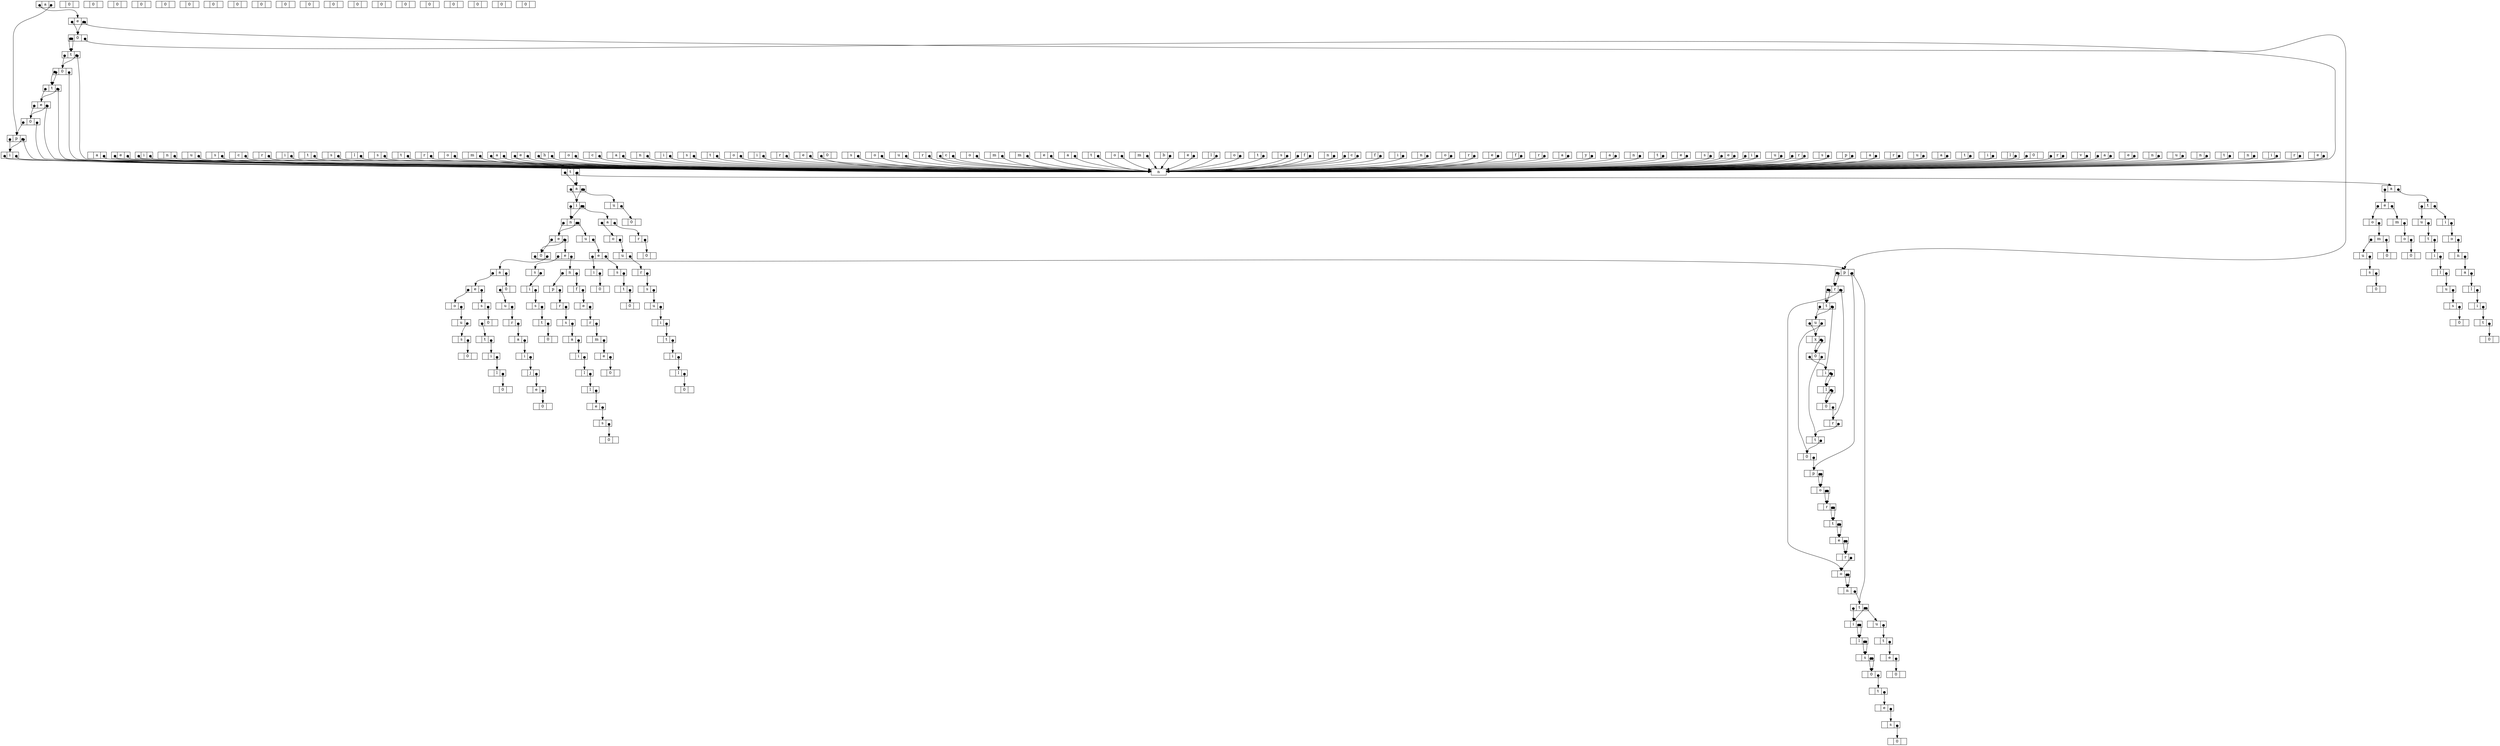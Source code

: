 digraph arbre {
	node [shape=record,height=.1]
	edge [tailclip=false,arrowtail=dot,dir=both]
	n0 [label="<fils> | <lettre> a | <frere>"];
	n0:fils:c -> n1:lettre;
	n1 [label="<fils> | <lettre> c | <frere>"];
	n1:fils:c -> n2:lettre;
	n2 [label="<fils> | <lettre> d | <frere>"];
	n2:fils:c -> n3:lettre;
	n3 [label="<fils> | <lettre> e | <frere>"];
	n3:fils:c -> n4:lettre;
	n4 [label="<fils> | <lettre> f | <frere>"];
	n4:fils:c -> n5:lettre;
	n5 [label="<fils> | <lettre> h | <frere>"];
	n5:fils:c -> n6:lettre;
	n6 [label="<fils> | <lettre> j | <frere>"];
	n6:fils:c -> n7:lettre;
	n7 [label="<fils> | <lettre> l | <frere>"];
	n7:fils:c -> n8:lettre;
	n8 [label="<fils> | <lettre> m | <frere>"];
	n8:fils:c -> n9:lettre;
	n9 [label="<fils> | <lettre> n | <frere>"];
	n9:fils:c -> n10:lettre;
	n10 [label="<fils> | <lettre> o | <frere>"];
	n10:fils:c -> n11:lettre;
	n11 [label="<fils> | <lettre> p | <frere>"];
	n11:fils:c -> n12:lettre;
	n12 [label="<fils> | <lettre> q | <frere>"];
	n12:fils:c -> n13:lettre;
	n13 [label="<fils> | <lettre> r | <frere>"];
	n13:fils:c -> n14:lettre;
	n14 [label="<fils> | <lettre> s | <frere>"];
	n14:fils:c -> n15:lettre;
	n15 [label="<fils> | <lettre> t | <frere>"];
	n15:fils:c -> n16:lettre;
	n16 [label="<fils> | <lettre> u | <frere>"];
	n16:fils:c -> n17:lettre;
	n17 [label="<fils> | <lettre> v | <frere>"];
	n17:frere:c -> n18:lettre;
	n18 [label="<fils> | <lettre> a | <frere>"];
	n18:fils:c -> n19:lettre;
	n19 [label="<fils> | <lettre> i | <frere>"];
	n19:frere:c -> n20:lettre;
	n20 [label="<fils> | <lettre> e | <frere>"];
	n20:fils:c -> n21:lettre;
	n21 [label="<fils> | <lettre> t | <frere>"];
	n21:frere:c -> n22:lettre;
	n22 [label="<fils> | <lettre> i | <frere>"];
	n22:frere:c -> n23:lettre;
	n23 [label="<fils> | <lettre> l | <frere>"];
	n23:frere:c -> n24:lettre;
	n24 [label="<fils> | <lettre> 0 | <frere>"];
	n20:frere:c -> n25:lettre;
	n25 [label="<fils> | <lettre> 0 | <frere>"];
	n18:frere:c -> n26:lettre;
	n26 [label="<fils> | <lettre> i | <frere>"];
	n26:frere:c -> n27:lettre;
	n27 [label="<fils> | <lettre> s | <frere>"];
	n27:frere:c -> n28:lettre;
	n28 [label="<fils> | <lettre> s | <frere>"];
	n28:frere:c -> n29:lettre;
	n29 [label="<fils> | <lettre> e | <frere>"];
	n29:frere:c -> n30:lettre;
	n30 [label="<fils> | <lettre> a | <frere>"];
	n30:frere:c -> n31:lettre;
	n31 [label="<fils> | <lettre> u | <frere>"];
	n31:frere:c -> n32:lettre;
	n32 [label="<fils> | <lettre> 0 | <frere>"];
	n16:frere:c -> n33:lettre;
	n33 [label="<fils> | <lettre> n | <frere>"];
	n33:frere:c -> n34:lettre;
	n34 [label="<fils> | <lettre> 0 | <frere>"];
	n15:frere:c -> n35:lettre;
	n35 [label="<fils> | <lettre> o | <frere>"];
	n35:fils:c -> n36:lettre;
	n36 [label="<fils> | <lettre> r | <frere>"];
	n36:frere:c -> n37:lettre;
	n37 [label="<fils> | <lettre> e | <frere>"];
	n37:frere:c -> n38:lettre;
	n38 [label="<fils> | <lettre> i | <frere>"];
	n38:frere:c -> n39:lettre;
	n39 [label="<fils> | <lettre> n | <frere>"];
	n39:frere:c -> n40:lettre;
	n40 [label="<fils> | <lettre> t | <frere>"];
	n40:frere:c -> n41:lettre;
	n41 [label="<fils> | <lettre> e | <frere>"];
	n41:frere:c -> n42:lettre;
	n42 [label="<fils> | <lettre> s | <frere>"];
	n42:frere:c -> n43:lettre;
	n43 [label="<fils> | <lettre> 0 | <frere>"];
	n35:frere:c -> n44:lettre;
	n44 [label="<fils> | <lettre> u | <frere>"];
	n44:frere:c -> n45:lettre;
	n45 [label="<fils> | <lettre> t | <frere>"];
	n45:frere:c -> n46:lettre;
	n46 [label="<fils> | <lettre> e | <frere>"];
	n46:frere:c -> n47:lettre;
	n47 [label="<fils> | <lettre> 0 | <frere>"];
	n14:frere:c -> n48:lettre;
	n48 [label="<fils> | <lettre> a | <frere>"];
	n48:fils:c -> n49:lettre;
	n49 [label="<fils> | <lettre> e | <frere>"];
	n49:fils:c -> n50:lettre;
	n50 [label="<fils> | <lettre> o | <frere>"];
	n50:frere:c -> n51:lettre;
	n51 [label="<fils> | <lettre> u | <frere>"];
	n51:frere:c -> n52:lettre;
	n52 [label="<fils> | <lettre> s | <frere>"];
	n52:frere:c -> n53:lettre;
	n53 [label="<fils> | <lettre> 0 | <frere>"];
	n49:frere:c -> n54:lettre;
	n54 [label="<fils> | <lettre> s | <frere>"];
	n54:frere:c -> n55:lettre;
	n55 [label="<fils> | <lettre> 0 | <frere>"];
	n55:fils:c -> n56:lettre;
	n56 [label="<fils> | <lettre> t | <frere>"];
	n56:frere:c -> n57:lettre;
	n57 [label="<fils> | <lettre> i | <frere>"];
	n57:frere:c -> n58:lettre;
	n58 [label="<fils> | <lettre> l | <frere>"];
	n58:frere:c -> n59:lettre;
	n59 [label="<fils> | <lettre> 0 | <frere>"];
	n48:frere:c -> n60:lettre;
	n60 [label="<fils> | <lettre> 0 | <frere>"];
	n60:fils:c -> n61:lettre;
	n61 [label="<fils> | <lettre> u | <frere>"];
	n61:frere:c -> n62:lettre;
	n62 [label="<fils> | <lettre> r | <frere>"];
	n62:frere:c -> n63:lettre;
	n63 [label="<fils> | <lettre> a | <frere>"];
	n63:frere:c -> n64:lettre;
	n64 [label="<fils> | <lettre> i | <frere>"];
	n64:frere:c -> n65:lettre;
	n65 [label="<fils> | <lettre> j | <frere>"];
	n65:frere:c -> n66:lettre;
	n66 [label="<fils> | <lettre> e | <frere>"];
	n66:frere:c -> n67:lettre;
	n67 [label="<fils> | <lettre> 0 | <frere>"];
	n13:frere:c -> n68:lettre;
	n68 [label="<fils> | <lettre> e | <frere>"];
	n68:fils:c -> n69:lettre;
	n69 [label="<fils> | <lettre> s | <frere>"];
	n69:frere:c -> n70:lettre;
	n70 [label="<fils> | <lettre> i | <frere>"];
	n70:frere:c -> n71:lettre;
	n71 [label="<fils> | <lettre> s | <frere>"];
	n71:frere:c -> n72:lettre;
	n72 [label="<fils> | <lettre> t | <frere>"];
	n72:frere:c -> n73:lettre;
	n73 [label="<fils> | <lettre> 0 | <frere>"];
	n68:frere:c -> n74:lettre;
	n74 [label="<fils> | <lettre> n | <frere>"];
	n74:fils:c -> n75:lettre;
	n75 [label="<fils> | <lettre> p | <frere>"];
	n75:frere:c -> n76:lettre;
	n76 [label="<fils> | <lettre> r | <frere>"];
	n76:frere:c -> n77:lettre;
	n77 [label="<fils> | <lettre> s | <frere>"];
	n77:frere:c -> n78:lettre;
	n78 [label="<fils> | <lettre> a | <frere>"];
	n78:frere:c -> n79:lettre;
	n79 [label="<fils> | <lettre> i | <frere>"];
	n79:frere:c -> n80:lettre;
	n80 [label="<fils> | <lettre> l | <frere>"];
	n80:frere:c -> n81:lettre;
	n81 [label="<fils> | <lettre> l | <frere>"];
	n81:frere:c -> n82:lettre;
	n82 [label="<fils> | <lettre> e | <frere>"];
	n82:frere:c -> n83:lettre;
	n83 [label="<fils> | <lettre> s | <frere>"];
	n83:frere:c -> n84:lettre;
	n84 [label="<fils> | <lettre> 0 | <frere>"];
	n74:frere:c -> n85:lettre;
	n85 [label="<fils> | <lettre> f | <frere>"];
	n85:frere:c -> n86:lettre;
	n86 [label="<fils> | <lettre> e | <frere>"];
	n86:frere:c -> n87:lettre;
	n87 [label="<fils> | <lettre> r | <frere>"];
	n87:frere:c -> n88:lettre;
	n88 [label="<fils> | <lettre> m | <frere>"];
	n88:frere:c -> n89:lettre;
	n89 [label="<fils> | <lettre> e | <frere>"];
	n89:frere:c -> n90:lettre;
	n90 [label="<fils> | <lettre> 0 | <frere>"];
	n12:frere:c -> n91:lettre;
	n91 [label="<fils> | <lettre> u | <frere>"];
	n91:frere:c -> n92:lettre;
	n92 [label="<fils> | <lettre> e | <frere>"];
	n92:fils:c -> n93:lettre;
	n93 [label="<fils> | <lettre> i | <frere>"];
	n93:frere:c -> n94:lettre;
	n94 [label="<fils> | <lettre> 0 | <frere>"];
	n92:frere:c -> n95:lettre;
	n95 [label="<fils> | <lettre> s | <frere>"];
	n95:frere:c -> n96:lettre;
	n96 [label="<fils> | <lettre> t | <frere>"];
	n96:frere:c -> n97:lettre;
	n97 [label="<fils> | <lettre> 0 | <frere>"];
	n11:frere:c -> n98:lettre;
	n98 [label="<fils> | <lettre> a | <frere>"];
	n98:fils:c -> n99:lettre;
	n99 [label="<fils> | <lettre> o | <frere>"];
	n99:frere:c -> n100:lettre;
	n100 [label="<fils> | <lettre> u | <frere>"];
	n100:frere:c -> n101:lettre;
	n101 [label="<fils> | <lettre> r | <frere>"];
	n101:frere:c -> n102:lettre;
	n102 [label="<fils> | <lettre> s | <frere>"];
	n102:frere:c -> n103:lettre;
	n103 [label="<fils> | <lettre> u | <frere>"];
	n103:frere:c -> n104:lettre;
	n104 [label="<fils> | <lettre> i | <frere>"];
	n104:frere:c -> n105:lettre;
	n105 [label="<fils> | <lettre> t | <frere>"];
	n105:frere:c -> n106:lettre;
	n106 [label="<fils> | <lettre> i | <frere>"];
	n106:frere:c -> n107:lettre;
	n107 [label="<fils> | <lettre> l | <frere>"];
	n107:frere:c -> n108:lettre;
	n108 [label="<fils> | <lettre> 0 | <frere>"];
	n98:frere:c -> n109:lettre;
	n109 [label="<fils> | <lettre> r | <frere>"];
	n109:frere:c -> n110:lettre;
	n110 [label="<fils> | <lettre> 0 | <frere>"];
	n10:frere:c -> n111:lettre;
	n111 [label="<fils> | <lettre> u | <frere>"];
	n111:frere:c -> n112:lettre;
	n112 [label="<fils> | <lettre> 0 | <frere>"];
	n9:frere:c -> n113:lettre;
	n113 [label="<fils> | <lettre> a | <frere>"];
	n113:fils:c -> n114:lettre;
	n114 [label="<fils> | <lettre> e | <frere>"];
	n114:fils:c -> n115:lettre;
	n115 [label="<fils> | <lettre> o | <frere>"];
	n115:frere:c -> n116:lettre;
	n116 [label="<fils> | <lettre> m | <frere>"];
	n116:fils:c -> n117:lettre;
	n117 [label="<fils> | <lettre> u | <frere>"];
	n117:frere:c -> n118:lettre;
	n118 [label="<fils> | <lettre> s | <frere>"];
	n118:frere:c -> n119:lettre;
	n119 [label="<fils> | <lettre> 0 | <frere>"];
	n116:frere:c -> n120:lettre;
	n120 [label="<fils> | <lettre> 0 | <frere>"];
	n114:frere:c -> n121:lettre;
	n121 [label="<fils> | <lettre> m | <frere>"];
	n121:frere:c -> n122:lettre;
	n122 [label="<fils> | <lettre> o | <frere>"];
	n122:frere:c -> n123:lettre;
	n123 [label="<fils> | <lettre> 0 | <frere>"];
	n113:frere:c -> n124:lettre;
	n124 [label="<fils> | <lettre> t | <frere>"];
	n124:fils:c -> n125:lettre;
	n125 [label="<fils> | <lettre> u | <frere>"];
	n125:frere:c -> n126:lettre;
	n126 [label="<fils> | <lettre> t | <frere>"];
	n126:frere:c -> n127:lettre;
	n127 [label="<fils> | <lettre> i | <frere>"];
	n127:frere:c -> n128:lettre;
	n128 [label="<fils> | <lettre> l | <frere>"];
	n128:frere:c -> n129:lettre;
	n129 [label="<fils> | <lettre> u | <frere>"];
	n129:frere:c -> n130:lettre;
	n130 [label="<fils> | <lettre> s | <frere>"];
	n130:frere:c -> n131:lettre;
	n131 [label="<fils> | <lettre> 0 | <frere>"];
	n124:frere:c -> n132:lettre;
	n132 [label="<fils> | <lettre> i | <frere>"];
	n132:frere:c -> n133:lettre;
	n133 [label="<fils> | <lettre> o | <frere>"];
	n133:frere:c -> n134:lettre;
	n134 [label="<fils> | <lettre> n | <frere>"];
	n134:frere:c -> n135:lettre;
	n135 [label="<fils> | <lettre> a | <frere>"];
	n135:frere:c -> n136:lettre;
	n136 [label="<fils> | <lettre> l | <frere>"];
	n136:frere:c -> n137:lettre;
	n137 [label="<fils> | <lettre> i | <frere>"];
	n137:frere:c -> n138:lettre;
	n138 [label="<fils> | <lettre> t | <frere>"];
	n138:frere:c -> n139:lettre;
	n139 [label="<fils> | <lettre> 0 | <frere>"];
	n8:frere:c -> n-116:lettre;
	n-116 [label="<fils> | <lettre> a | <frere>"];
	n-116:frere:c -> n-115:lettre;
	n-115 [label="<fils> | <lettre> e | <frere>"];
	n-115:fils:c -> n-114:lettre;
	n-114 [label="<fils> | <lettre> i | <frere>"];
	n-114:fils:c -> n-113:lettre;
	n-113 [label="<fils> | <lettre> n | <frere>"];
	n-113:frere:c -> n-112:lettre;
	n-112 [label="<fils> | <lettre> u | <frere>"];
	n-112:frere:c -> n-111:lettre;
	n-111 [label="<fils> | <lettre> s | <frere>"];
	n-111:frere:c -> n-110:lettre;
	n-110 [label="<fils> | <lettre> c | <frere>"];
	n-110:frere:c -> n-109:lettre;
	n-109 [label="<fils> | <lettre> r | <frere>"];
	n-109:frere:c -> n-108:lettre;
	n-108 [label="<fils> | <lettre> i | <frere>"];
	n-108:frere:c -> n-107:lettre;
	n-107 [label="<fils> | <lettre> t | <frere>"];
	n-107:frere:c -> n-106:lettre;
	n-106 [label="<fils> | <lettre> 0 | <frere>"];
	n-114:frere:c -> n-105:lettre;
	n-105 [label="<fils> | <lettre> s | <frere>"];
	n-105:frere:c -> n-104:lettre;
	n-104 [label="<fils> | <lettre> 0 | <frere>"];
	n-115:frere:c -> n-103:lettre;
	n-103 [label="<fils> | <lettre> l | <frere>"];
	n-103:frere:c -> n-102:lettre;
	n-102 [label="<fils> | <lettre> s | <frere>"];
	n-102:frere:c -> n-101:lettre;
	n-101 [label="<fils> | <lettre> t | <frere>"];
	n-101:frere:c -> n-100:lettre;
	n-100 [label="<fils> | <lettre> r | <frere>"];
	n-100:frere:c -> n-99:lettre;
	n-99 [label="<fils> | <lettre> o | <frere>"];
	n-99:frere:c -> n-98:lettre;
	n-98 [label="<fils> | <lettre> m | <frere>"];
	n-98:frere:c -> n-97:lettre;
	n-97 [label="<fils> | <lettre> 0 | <frere>"];
	n7:frere:c -> n-96:lettre;
	n-96 [label="<fils> | <lettre> a | <frere>"];
	n-96:fils:c -> n-95:lettre;
	n-95 [label="<fils> | <lettre> e | <frere>"];
	n-95:fils:c -> n-94:lettre;
	n-94 [label="<fils> | <lettre> h | <frere>"];
	n-94:fils:c -> n-93:lettre;
	n-93 [label="<fils> | <lettre> o | <frere>"];
	n-93:frere:c -> n-92:lettre;
	n-92 [label="<fils> | <lettre> c | <frere>"];
	n-92:frere:c -> n-91:lettre;
	n-91 [label="<fils> | <lettre> a | <frere>"];
	n-91:frere:c -> n-90:lettre;
	n-90 [label="<fils> | <lettre> n | <frere>"];
	n-90:frere:c -> n-89:lettre;
	n-89 [label="<fils> | <lettre> 0 | <frere>"];
	n-94:frere:c -> n-88:lettre;
	n-88 [label="<fils> | <lettre> i | <frere>"];
	n-88:frere:c -> n-87:lettre;
	n-87 [label="<fils> | <lettre> s | <frere>"];
	n-87:frere:c -> n-86:lettre;
	n-86 [label="<fils> | <lettre> t | <frere>"];
	n-86:frere:c -> n-85:lettre;
	n-85 [label="<fils> | <lettre> o | <frere>"];
	n-85:frere:c -> n-84:lettre;
	n-84 [label="<fils> | <lettre> i | <frere>"];
	n-84:frere:c -> n-83:lettre;
	n-83 [label="<fils> | <lettre> r | <frere>"];
	n-83:frere:c -> n-82:lettre;
	n-82 [label="<fils> | <lettre> e | <frere>"];
	n-82:frere:c -> n-81:lettre;
	n-81 [label="<fils> | <lettre> 0 | <frere>"];
	n-95:frere:c -> n-80:lettre;
	n-80 [label="<fils> | <lettre> 0 | <frere>"];
	n-80:fils:c -> n-79:lettre;
	n-79 [label="<fils> | <lettre> s | <frere>"];
	n-79:frere:c -> n-78:lettre;
	n-78 [label="<fils> | <lettre> 0 | <frere>"];
	n-96:frere:c -> n-77:lettre;
	n-77 [label="<fils> | <lettre> 0 | <frere>"];
	n6:frere:c -> n-76:lettre;
	n-76 [label="<fils> | <lettre> o | <frere>"];
	n-76:frere:c -> n-75:lettre;
	n-75 [label="<fils> | <lettre> u | <frere>"];
	n-75:frere:c -> n-74:lettre;
	n-74 [label="<fils> | <lettre> r | <frere>"];
	n-74:frere:c -> n-73:lettre;
	n-73 [label="<fils> | <lettre> 0 | <frere>"];
	n5:frere:c -> n-72:lettre;
	n-72 [label="<fils> | <lettre> c | <frere>"];
	n-72:fils:c -> n-71:lettre;
	n-71 [label="<fils> | <lettre> o | <frere>"];
	n-71:frere:c -> n-70:lettre;
	n-70 [label="<fils> | <lettre> m | <frere>"];
	n-70:frere:c -> n-69:lettre;
	n-69 [label="<fils> | <lettre> m | <frere>"];
	n-69:frere:c -> n-68:lettre;
	n-68 [label="<fils> | <lettre> e | <frere>"];
	n-68:frere:c -> n-67:lettre;
	n-67 [label="<fils> | <lettre> 0 | <frere>"];
	n-72:frere:c -> n-66:lettre;
	n-66 [label="<fils> | <lettre> a | <frere>"];
	n-66:frere:c -> n-65:lettre;
	n-65 [label="<fils> | <lettre> t | <frere>"];
	n-65:frere:c -> n-64:lettre;
	n-64 [label="<fils> | <lettre> o | <frere>"];
	n-64:frere:c -> n-63:lettre;
	n-63 [label="<fils> | <lettre> m | <frere>"];
	n-63:frere:c -> n-62:lettre;
	n-62 [label="<fils> | <lettre> b | <frere>"];
	n-62:frere:c -> n-61:lettre;
	n-61 [label="<fils> | <lettre> e | <frere>"];
	n-61:frere:c -> n-60:lettre;
	n-60 [label="<fils> | <lettre> 0 | <frere>"];
	n4:frere:c -> n-59:lettre;
	n-59 [label="<fils> | <lettre> l | <frere>"];
	n-59:frere:c -> n-58:lettre;
	n-58 [label="<fils> | <lettre> o | <frere>"];
	n-58:frere:c -> n-57:lettre;
	n-57 [label="<fils> | <lettre> t | <frere>"];
	n-57:frere:c -> n-56:lettre;
	n-56 [label="<fils> | <lettre> s | <frere>"];
	n-56:frere:c -> n-55:lettre;
	n-55 [label="<fils> | <lettre> 0 | <frere>"];
	n3:frere:c -> n-54:lettre;
	n-54 [label="<fils> | <lettre> f | <frere>"];
	n-54:fils:c -> n-53:lettre;
	n-53 [label="<fils> | <lettre> n | <frere>"];
	n-53:frere:c -> n-52:lettre;
	n-52 [label="<fils> | <lettre> c | <frere>"];
	n-52:fils:c -> n-51:lettre;
	n-51 [label="<fils> | <lettre> f | <frere>"];
	n-51:frere:c -> n-50:lettre;
	n-50 [label="<fils> | <lettre> i | <frere>"];
	n-50:frere:c -> n-49:lettre;
	n-49 [label="<fils> | <lettre> n | <frere>"];
	n-49:frere:c -> n-48:lettre;
	n-48 [label="<fils> | <lettre> 0 | <frere>"];
	n-52:frere:c -> n-47:lettre;
	n-47 [label="<fils> | <lettre> o | <frere>"];
	n-47:frere:c -> n-46:lettre;
	n-46 [label="<fils> | <lettre> r | <frere>"];
	n-46:frere:c -> n-45:lettre;
	n-45 [label="<fils> | <lettre> e | <frere>"];
	n-45:frere:c -> n-44:lettre;
	n-44 [label="<fils> | <lettre> 0 | <frere>"];
	n-54:frere:c -> n-43:lettre;
	n-43 [label="<fils> | <lettre> f | <frere>"];
	n-43:frere:c -> n-42:lettre;
	n-42 [label="<fils> | <lettre> r | <frere>"];
	n-42:frere:c -> n-41:lettre;
	n-41 [label="<fils> | <lettre> a | <frere>"];
	n-41:frere:c -> n-40:lettre;
	n-40 [label="<fils> | <lettre> y | <frere>"];
	n-40:frere:c -> n-39:lettre;
	n-39 [label="<fils> | <lettre> a | <frere>"];
	n-39:frere:c -> n-38:lettre;
	n-38 [label="<fils> | <lettre> n | <frere>"];
	n-38:frere:c -> n-37:lettre;
	n-37 [label="<fils> | <lettre> t | <frere>"];
	n-37:frere:c -> n-36:lettre;
	n-36 [label="<fils> | <lettre> e | <frere>"];
	n-36:frere:c -> n-35:lettre;
	n-35 [label="<fils> | <lettre> s | <frere>"];
	n-35:frere:c -> n-34:lettre;
	n-34 [label="<fils> | <lettre> 0 | <frere>"];
	n2:frere:c -> n-33:lettre;
	n-33 [label="<fils> | <lettre> e | <frere>"];
	n-33:fils:c -> n-32:lettre;
	n-32 [label="<fils> | <lettre> i | <frere>"];
	n-32:fils:c -> n-31:lettre;
	n-31 [label="<fils> | <lettre> u | <frere>"];
	n-31:frere:c -> n-30:lettre;
	n-30 [label="<fils> | <lettre> 0 | <frere>"];
	n-32:frere:c -> n-29:lettre;
	n-29 [label="<fils> | <lettre> r | <frere>"];
	n-29:fils:c -> n-28:lettre;
	n-28 [label="<fils> | <lettre> s | <frere>"];
	n-28:frere:c -> n-27:lettre;
	n-27 [label="<fils> | <lettre> p | <frere>"];
	n-27:frere:c -> n-26:lettre;
	n-26 [label="<fils> | <lettre> a | <frere>"];
	n-26:frere:c -> n-25:lettre;
	n-25 [label="<fils> | <lettre> r | <frere>"];
	n-25:frere:c -> n-24:lettre;
	n-24 [label="<fils> | <lettre> u | <frere>"];
	n-24:frere:c -> n-23:lettre;
	n-23 [label="<fils> | <lettre> 0 | <frere>"];
	n-29:frere:c -> n-22:lettre;
	n-22 [label="<fils> | <lettre> a | <frere>"];
	n-22:frere:c -> n-21:lettre;
	n-21 [label="<fils> | <lettre> t | <frere>"];
	n-21:frere:c -> n-20:lettre;
	n-20 [label="<fils> | <lettre> i | <frere>"];
	n-20:frere:c -> n-19:lettre;
	n-19 [label="<fils> | <lettre> l | <frere>"];
	n-19:frere:c -> n-18:lettre;
	n-18 [label="<fils> | <lettre> 0 | <frere>"];
	n-33:frere:c -> n-17:lettre;
	n-17 [label="<fils> | <lettre> 0 | <frere>"];
	n-17:fils:c -> n-16:lettre;
	n-16 [label="<fils> | <lettre> r | <frere>"];
	n-16:fils:c -> n-15:lettre;
	n-15 [label="<fils> | <lettre> v | <frere>"];
	n-15:frere:c -> n-14:lettre;
	n-14 [label="<fils> | <lettre> a | <frere>"];
	n-14:fils:c -> n-13:lettre;
	n-13 [label="<fils> | <lettre> e | <frere>"];
	n-13:frere:c -> n-12:lettre;
	n-12 [label="<fils> | <lettre> n | <frere>"];
	n-12:frere:c -> n-11:lettre;
	n-11 [label="<fils> | <lettre> u | <frere>"];
	n-11:frere:c -> n-10:lettre;
	n-10 [label="<fils> | <lettre> 0 | <frere>"];
	n-14:frere:c -> n-9:lettre;
	n-9 [label="<fils> | <lettre> n | <frere>"];
	n-9:frere:c -> n-8:lettre;
	n-8 [label="<fils> | <lettre> t | <frere>"];
	n-8:frere:c -> n-7:lettre;
	n-7 [label="<fils> | <lettre> 0 | <frere>"];
	n-16:frere:c -> n-6:lettre;
	n-6 [label="<fils> | <lettre> n | <frere>"];
	n-6:frere:c -> n-5:lettre;
	n-5 [label="<fils> | <lettre> i | <frere>"];
	n-5:frere:c -> n-4:lettre;
	n-4 [label="<fils> | <lettre> r | <frere>"];
	n-4:frere:c -> n-3:lettre;
	n-3 [label="<fils> | <lettre> e | <frere>"];
	n-3:frere:c -> n-2:lettre;
	n-2 [label="<fils> | <lettre> 0 | <frere>"];
	n1:frere:c -> n-1:lettre;
	n-1 [label="<fils> | <lettre> a | <frere>"];
	n-1:fils:c -> n0:lettre;
	n0 [label="<fils> | <lettre> e | <frere>"];
	n0:frere:c -> n1:lettre;
	n1 [label="<fils> | <lettre> 0 | <frere>"];
	n1:fils:c -> n2:lettre;
	n2 [label="<fils> | <lettre> t | <frere>"];
	n2:frere:c -> n3:lettre;
	n3 [label="<fils> | <lettre> 0 | <frere>"];
	n3:fils:c -> n4:lettre;
	n4 [label="<fils> | <lettre> t | <frere>"];
	n4:frere:c -> n5:lettre;
	n5 [label="<fils> | <lettre> e | <frere>"];
	n5:frere:c -> n6:lettre;
	n6 [label="<fils> | <lettre> 0 | <frere>"];
	n-1:frere:c -> n7:lettre;
	n7 [label="<fils> | <lettre> p | <frere>"];
	n7:frere:c -> n8:lettre;
	n8 [label="<fils> | <lettre> i | <frere>"];
	n8:frere:c -> n9:lettre;
	n9 [label="<fils> | <lettre> t | <frere>"];
	n9:frere:c -> n10:lettre;
	n10 [label="<fils> | <lettre> a | <frere>"];
	n10:frere:c -> n11:lettre;
	n11 [label="<fils> | <lettre> i | <frere>"];
	n11:frere:c -> n12:lettre;
	n12 [label="<fils> | <lettre> n | <frere>"];
	n12:frere:c -> n13:lettre;
	n13 [label="<fils> | <lettre> e | <frere>"];
	n13:frere:c -> n14:lettre;
	n14 [label="<fils> | <lettre> 0 | <frere>"];
	n0:frere:c -> n15:lettre;
	n15 [label="<fils> | <lettre> p | <frere>"];
	n15:fils:c -> n16:lettre;
	n16 [label="<fils> | <lettre> r | <frere>"];
	n16:fils:c -> n17:lettre;
	n17 [label="<fils> | <lettre> t | <frere>"];
	n17:fils:c -> n18:lettre;
	n18 [label="<fils> | <lettre> u | <frere>"];
	n18:frere:c -> n19:lettre;
	n19 [label="<fils> | <lettre> x | <frere>"];
	n19:frere:c -> n20:lettre;
	n20 [label="<fils> | <lettre> 0 | <frere>"];
	n17:frere:c -> n21:lettre;
	n21 [label="<fils> | <lettre> i | <frere>"];
	n21:frere:c -> n22:lettre;
	n22 [label="<fils> | <lettre> l | <frere>"];
	n22:frere:c -> n23:lettre;
	n23 [label="<fils> | <lettre> 0 | <frere>"];
	n16:frere:c -> n24:lettre;
	n24 [label="<fils> | <lettre> r | <frere>"];
	n24:frere:c -> n25:lettre;
	n25 [label="<fils> | <lettre> t | <frere>"];
	n25:frere:c -> n26:lettre;
	n26 [label="<fils> | <lettre> 0 | <frere>"];
	n15:frere:c -> n27:lettre;
	n27 [label="<fils> | <lettre> p | <frere>"];
	n27:frere:c -> n28:lettre;
	n28 [label="<fils> | <lettre> o | <frere>"];
	n28:frere:c -> n29:lettre;
	n29 [label="<fils> | <lettre> r | <frere>"];
	n29:frere:c -> n30:lettre;
	n30 [label="<fils> | <lettre> t | <frere>"];
	n30:frere:c -> n31:lettre;
	n31 [label="<fils> | <lettre> e | <frere>"];
	n31:frere:c -> n32:lettre;
	n32 [label="<fils> | <lettre> r | <frere>"];
	n32:frere:c -> n33:lettre;
	n33 [label="<fils> | <lettre> o | <frere>"];
	n33:frere:c -> n34:lettre;
	n34 [label="<fils> | <lettre> n | <frere>"];
	n34:frere:c -> n35:lettre;
	n35 [label="<fils> | <lettre> t | <frere>"];
	n35:frere:c -> n36:lettre;
	n36 [label="<fils> | <lettre> i | <frere>"];
	n36:frere:c -> n37:lettre;
	n37 [label="<fils> | <lettre> l | <frere>"];
	n37:frere:c -> n38:lettre;
	n38 [label="<fils> | <lettre> s | <frere>"];
	n38:frere:c -> n39:lettre;
	n39 [label="<fils> | <lettre> 0 | <frere>"];
}
